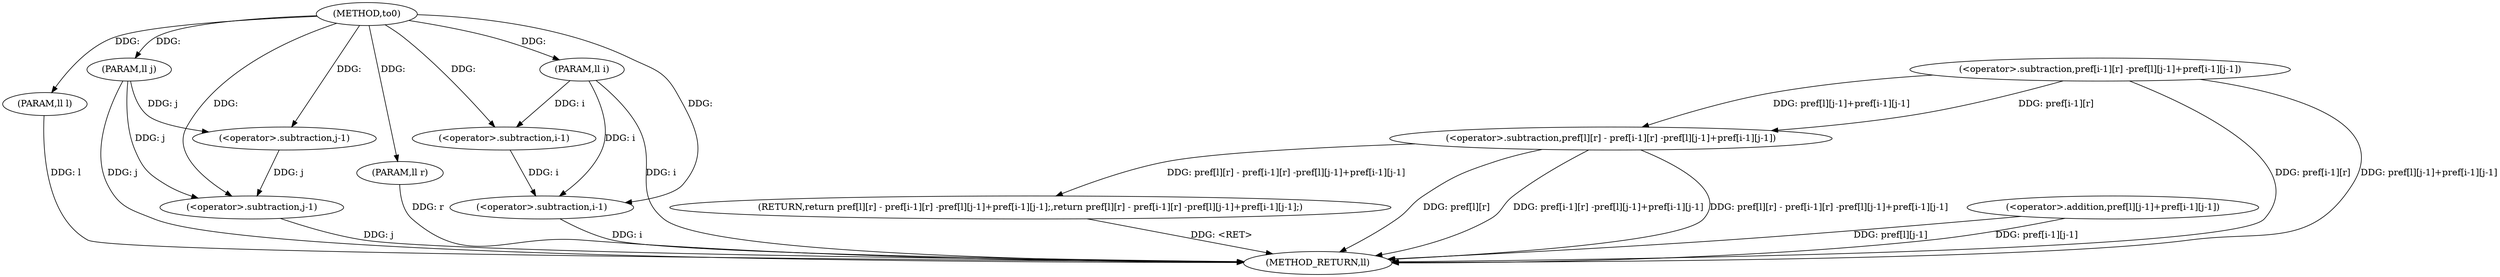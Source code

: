 digraph "to0" {  
"1001346" [label = "(METHOD,to0)" ]
"1001384" [label = "(METHOD_RETURN,ll)" ]
"1001347" [label = "(PARAM,ll i)" ]
"1001348" [label = "(PARAM,ll j)" ]
"1001349" [label = "(PARAM,ll l)" ]
"1001350" [label = "(PARAM,ll r)" ]
"1001352" [label = "(RETURN,return pref[l][r] - pref[i-1][r] -pref[l][j-1]+pref[i-1][j-1];,return pref[l][r] - pref[i-1][r] -pref[l][j-1]+pref[i-1][j-1];)" ]
"1001353" [label = "(<operator>.subtraction,pref[l][r] - pref[i-1][r] -pref[l][j-1]+pref[i-1][j-1])" ]
"1001359" [label = "(<operator>.subtraction,pref[i-1][r] -pref[l][j-1]+pref[i-1][j-1])" ]
"1001367" [label = "(<operator>.addition,pref[l][j-1]+pref[i-1][j-1])" ]
"1001363" [label = "(<operator>.subtraction,i-1)" ]
"1001372" [label = "(<operator>.subtraction,j-1)" ]
"1001381" [label = "(<operator>.subtraction,j-1)" ]
"1001378" [label = "(<operator>.subtraction,i-1)" ]
  "1001347" -> "1001384"  [ label = "DDG: i"] 
  "1001348" -> "1001384"  [ label = "DDG: j"] 
  "1001349" -> "1001384"  [ label = "DDG: l"] 
  "1001350" -> "1001384"  [ label = "DDG: r"] 
  "1001353" -> "1001384"  [ label = "DDG: pref[l][r]"] 
  "1001359" -> "1001384"  [ label = "DDG: pref[i-1][r]"] 
  "1001367" -> "1001384"  [ label = "DDG: pref[l][j-1]"] 
  "1001378" -> "1001384"  [ label = "DDG: i"] 
  "1001381" -> "1001384"  [ label = "DDG: j"] 
  "1001367" -> "1001384"  [ label = "DDG: pref[i-1][j-1]"] 
  "1001359" -> "1001384"  [ label = "DDG: pref[l][j-1]+pref[i-1][j-1]"] 
  "1001353" -> "1001384"  [ label = "DDG: pref[i-1][r] -pref[l][j-1]+pref[i-1][j-1]"] 
  "1001353" -> "1001384"  [ label = "DDG: pref[l][r] - pref[i-1][r] -pref[l][j-1]+pref[i-1][j-1]"] 
  "1001352" -> "1001384"  [ label = "DDG: <RET>"] 
  "1001346" -> "1001347"  [ label = "DDG: "] 
  "1001346" -> "1001348"  [ label = "DDG: "] 
  "1001346" -> "1001349"  [ label = "DDG: "] 
  "1001346" -> "1001350"  [ label = "DDG: "] 
  "1001353" -> "1001352"  [ label = "DDG: pref[l][r] - pref[i-1][r] -pref[l][j-1]+pref[i-1][j-1]"] 
  "1001359" -> "1001353"  [ label = "DDG: pref[l][j-1]+pref[i-1][j-1]"] 
  "1001359" -> "1001353"  [ label = "DDG: pref[i-1][r]"] 
  "1001347" -> "1001363"  [ label = "DDG: i"] 
  "1001346" -> "1001363"  [ label = "DDG: "] 
  "1001348" -> "1001372"  [ label = "DDG: j"] 
  "1001346" -> "1001372"  [ label = "DDG: "] 
  "1001372" -> "1001381"  [ label = "DDG: j"] 
  "1001348" -> "1001381"  [ label = "DDG: j"] 
  "1001346" -> "1001381"  [ label = "DDG: "] 
  "1001363" -> "1001378"  [ label = "DDG: i"] 
  "1001347" -> "1001378"  [ label = "DDG: i"] 
  "1001346" -> "1001378"  [ label = "DDG: "] 
}
